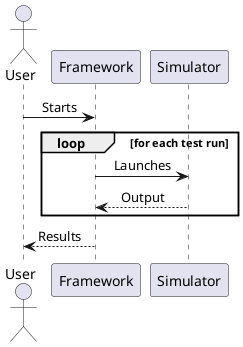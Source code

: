 @startuml
skinparam sequenceMessageAlign center
actor User

User -> Framework : Starts

loop for each test run
Framework -> Simulator : Launches
Framework <-- Simulator : Output
end
User <-- Framework : Results
@enduml